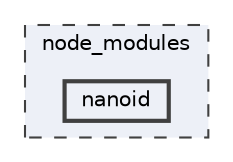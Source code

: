digraph "node_modules/nanoid"
{
 // LATEX_PDF_SIZE
  bgcolor="transparent";
  edge [fontname=Helvetica,fontsize=10,labelfontname=Helvetica,labelfontsize=10];
  node [fontname=Helvetica,fontsize=10,shape=box,height=0.2,width=0.4];
  compound=true
  subgraph clusterdir_acd06b18086a0dd2ae699b1e0b775be8 {
    graph [ bgcolor="#edf0f7", pencolor="grey25", label="node_modules", fontname=Helvetica,fontsize=10 style="filled,dashed", URL="dir_acd06b18086a0dd2ae699b1e0b775be8.html",tooltip=""]
  dir_dbff3518ccac0079db1f76108e8705d6 [label="nanoid", fillcolor="#edf0f7", color="grey25", style="filled,bold", URL="dir_dbff3518ccac0079db1f76108e8705d6.html",tooltip=""];
  }
}
